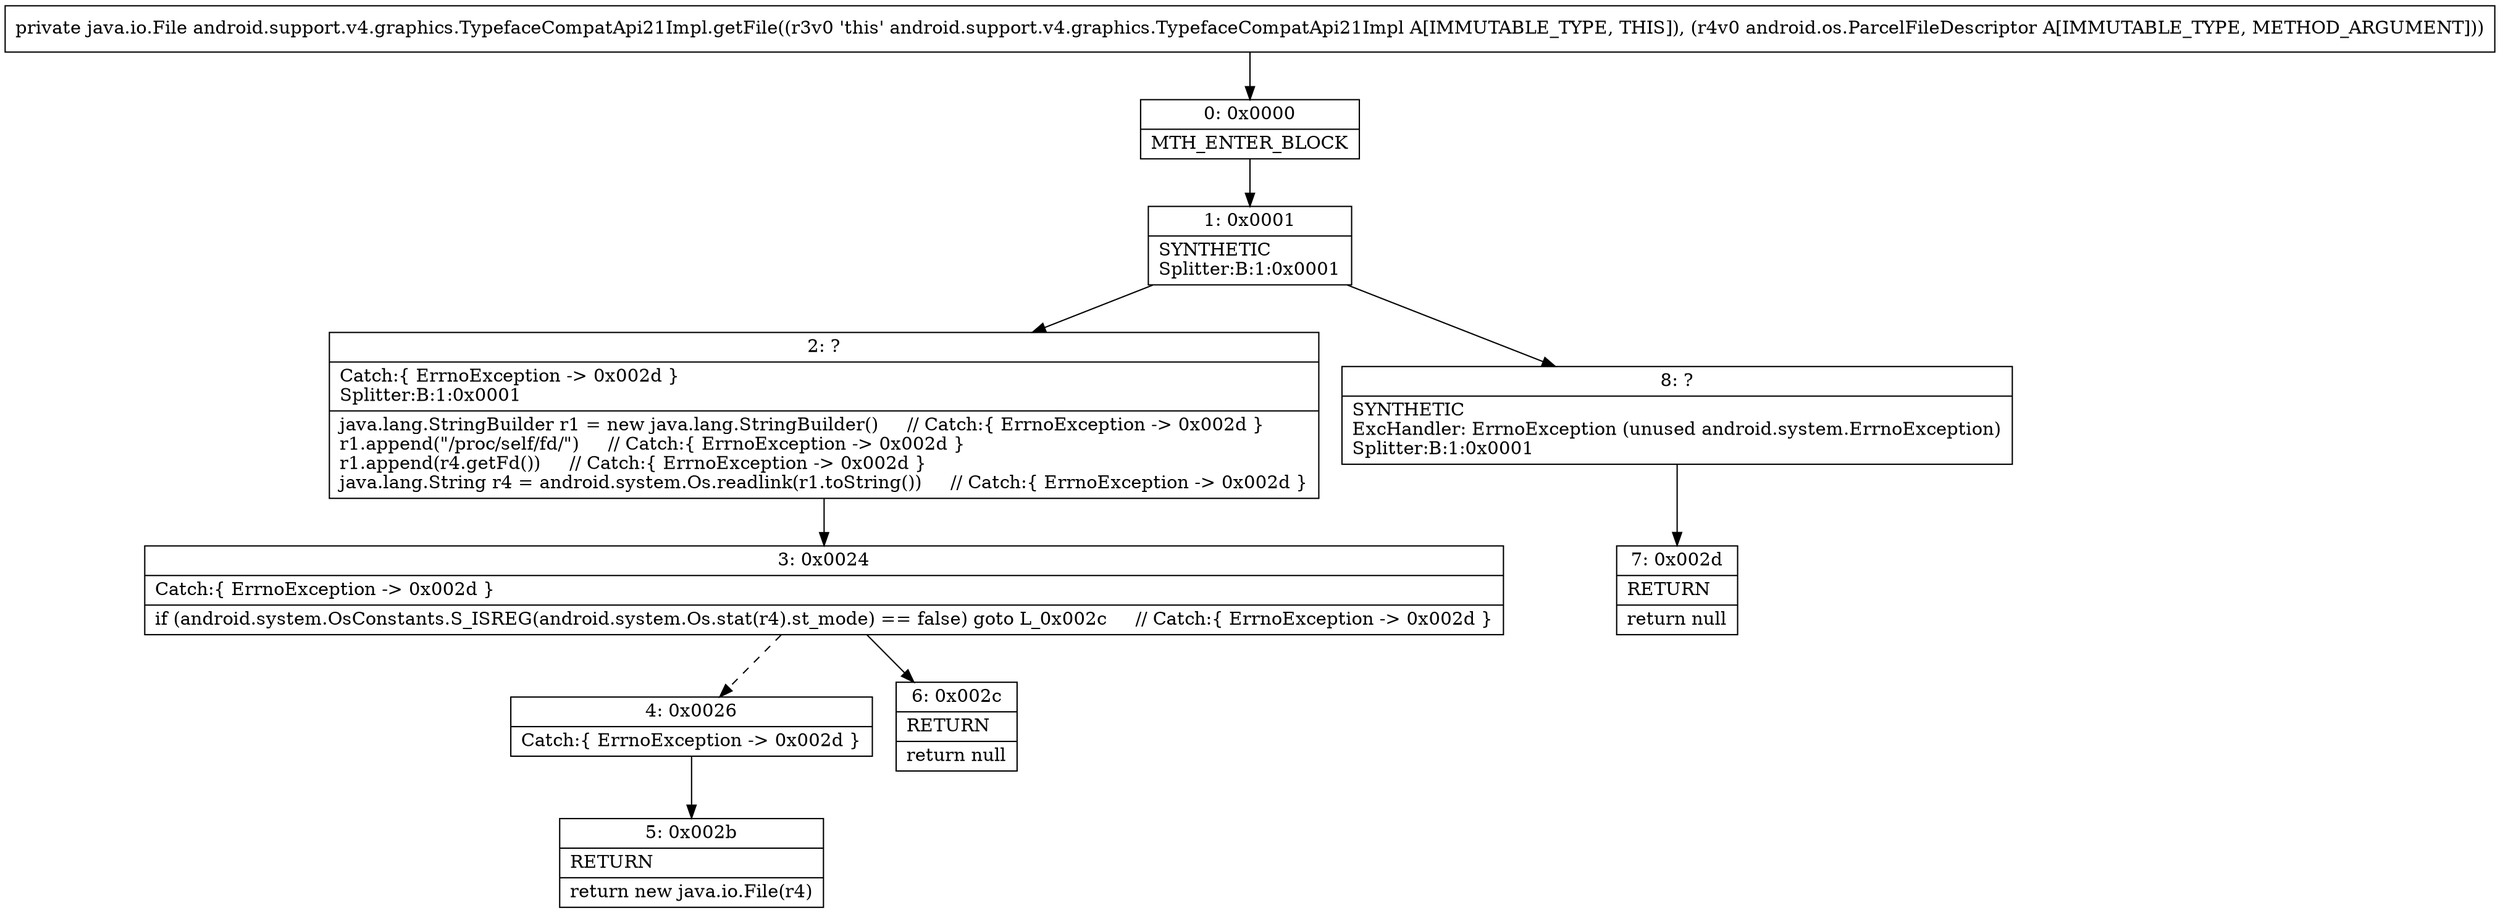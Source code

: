 digraph "CFG forandroid.support.v4.graphics.TypefaceCompatApi21Impl.getFile(Landroid\/os\/ParcelFileDescriptor;)Ljava\/io\/File;" {
Node_0 [shape=record,label="{0\:\ 0x0000|MTH_ENTER_BLOCK\l}"];
Node_1 [shape=record,label="{1\:\ 0x0001|SYNTHETIC\lSplitter:B:1:0x0001\l}"];
Node_2 [shape=record,label="{2\:\ ?|Catch:\{ ErrnoException \-\> 0x002d \}\lSplitter:B:1:0x0001\l|java.lang.StringBuilder r1 = new java.lang.StringBuilder()     \/\/ Catch:\{ ErrnoException \-\> 0x002d \}\lr1.append(\"\/proc\/self\/fd\/\")     \/\/ Catch:\{ ErrnoException \-\> 0x002d \}\lr1.append(r4.getFd())     \/\/ Catch:\{ ErrnoException \-\> 0x002d \}\ljava.lang.String r4 = android.system.Os.readlink(r1.toString())     \/\/ Catch:\{ ErrnoException \-\> 0x002d \}\l}"];
Node_3 [shape=record,label="{3\:\ 0x0024|Catch:\{ ErrnoException \-\> 0x002d \}\l|if (android.system.OsConstants.S_ISREG(android.system.Os.stat(r4).st_mode) == false) goto L_0x002c     \/\/ Catch:\{ ErrnoException \-\> 0x002d \}\l}"];
Node_4 [shape=record,label="{4\:\ 0x0026|Catch:\{ ErrnoException \-\> 0x002d \}\l}"];
Node_5 [shape=record,label="{5\:\ 0x002b|RETURN\l|return new java.io.File(r4)\l}"];
Node_6 [shape=record,label="{6\:\ 0x002c|RETURN\l|return null\l}"];
Node_7 [shape=record,label="{7\:\ 0x002d|RETURN\l|return null\l}"];
Node_8 [shape=record,label="{8\:\ ?|SYNTHETIC\lExcHandler: ErrnoException (unused android.system.ErrnoException)\lSplitter:B:1:0x0001\l}"];
MethodNode[shape=record,label="{private java.io.File android.support.v4.graphics.TypefaceCompatApi21Impl.getFile((r3v0 'this' android.support.v4.graphics.TypefaceCompatApi21Impl A[IMMUTABLE_TYPE, THIS]), (r4v0 android.os.ParcelFileDescriptor A[IMMUTABLE_TYPE, METHOD_ARGUMENT])) }"];
MethodNode -> Node_0;
Node_0 -> Node_1;
Node_1 -> Node_2;
Node_1 -> Node_8;
Node_2 -> Node_3;
Node_3 -> Node_4[style=dashed];
Node_3 -> Node_6;
Node_4 -> Node_5;
Node_8 -> Node_7;
}

